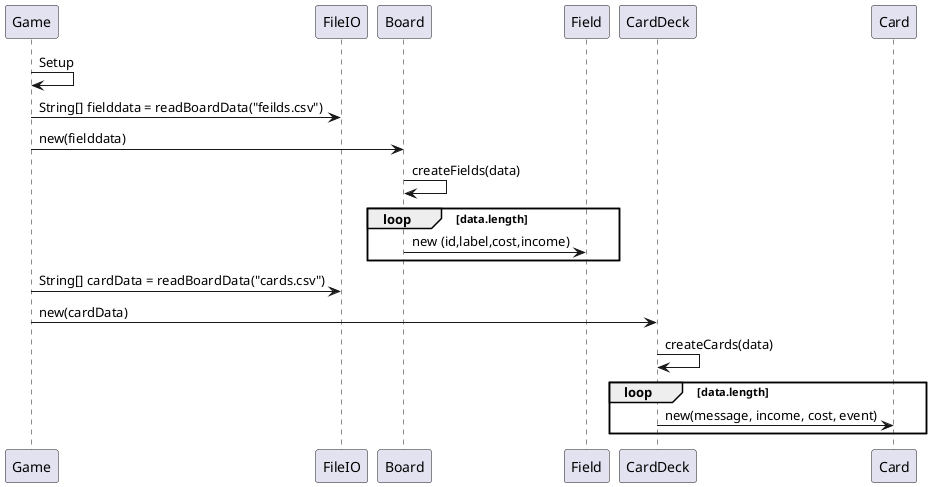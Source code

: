 @startuml
'https://plantuml.com/sequence-diagram


Game -> Game : Setup
Game -> FileIO : String[] fielddata = readBoardData("feilds.csv")
Game -> Board : new(fielddata)
Board -> Board : createFields(data)

loop data.length
Board -> Field : new (id,label,cost,income)
end

Game -> FileIO : String[] cardData = readBoardData("cards.csv")
Game -> CardDeck : new(cardData)
CardDeck -> CardDeck : createCards(data)

loop data.length
CardDeck -> Card : new(message, income, cost, event)
end

@enduml